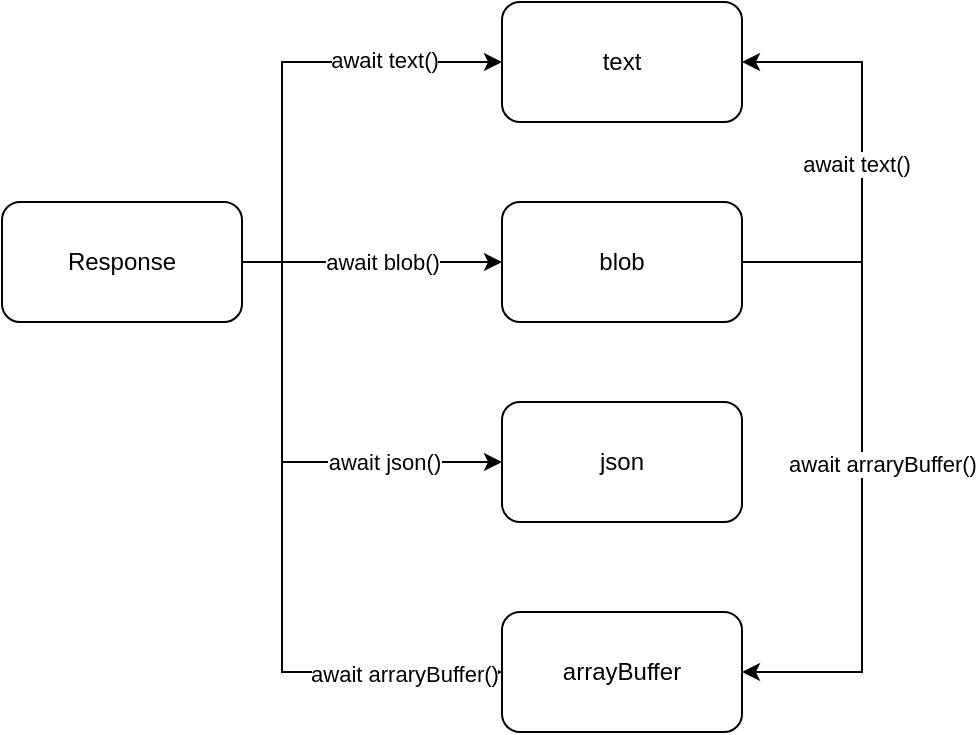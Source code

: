 <mxfile version="20.8.18" type="github">
  <diagram name="第 1 页" id="UocaNwPP1JkuSrm5_rhs">
    <mxGraphModel dx="1397" dy="754" grid="1" gridSize="10" guides="1" tooltips="1" connect="1" arrows="1" fold="1" page="1" pageScale="1" pageWidth="827" pageHeight="1169" math="0" shadow="0">
      <root>
        <mxCell id="0" />
        <mxCell id="1" parent="0" />
        <mxCell id="wgG3lJLTnli1xEutu71Z-19" style="edgeStyle=orthogonalEdgeStyle;rounded=0;orthogonalLoop=1;jettySize=auto;html=1;entryX=0;entryY=0.5;entryDx=0;entryDy=0;" edge="1" parent="1" source="wgG3lJLTnli1xEutu71Z-1" target="wgG3lJLTnli1xEutu71Z-17">
          <mxGeometry relative="1" as="geometry" />
        </mxCell>
        <mxCell id="wgG3lJLTnli1xEutu71Z-20" value="await blob()" style="edgeLabel;html=1;align=center;verticalAlign=middle;resizable=0;points=[];" vertex="1" connectable="0" parent="wgG3lJLTnli1xEutu71Z-19">
          <mxGeometry x="-0.263" relative="1" as="geometry">
            <mxPoint x="22" as="offset" />
          </mxGeometry>
        </mxCell>
        <mxCell id="wgG3lJLTnli1xEutu71Z-21" style="edgeStyle=orthogonalEdgeStyle;rounded=0;orthogonalLoop=1;jettySize=auto;html=1;exitX=1;exitY=0.5;exitDx=0;exitDy=0;entryX=0;entryY=0.5;entryDx=0;entryDy=0;" edge="1" parent="1" source="wgG3lJLTnli1xEutu71Z-1" target="wgG3lJLTnli1xEutu71Z-16">
          <mxGeometry relative="1" as="geometry">
            <Array as="points">
              <mxPoint x="160" y="380" />
              <mxPoint x="160" y="280" />
            </Array>
          </mxGeometry>
        </mxCell>
        <mxCell id="wgG3lJLTnli1xEutu71Z-23" value="await text()" style="edgeLabel;html=1;align=center;verticalAlign=middle;resizable=0;points=[];" vertex="1" connectable="0" parent="wgG3lJLTnli1xEutu71Z-21">
          <mxGeometry x="0.404" y="1" relative="1" as="geometry">
            <mxPoint x="9" as="offset" />
          </mxGeometry>
        </mxCell>
        <mxCell id="wgG3lJLTnli1xEutu71Z-22" style="edgeStyle=orthogonalEdgeStyle;rounded=0;orthogonalLoop=1;jettySize=auto;html=1;entryX=0;entryY=0.5;entryDx=0;entryDy=0;" edge="1" parent="1" source="wgG3lJLTnli1xEutu71Z-1" target="wgG3lJLTnli1xEutu71Z-18">
          <mxGeometry relative="1" as="geometry">
            <Array as="points">
              <mxPoint x="160" y="380" />
              <mxPoint x="160" y="480" />
            </Array>
          </mxGeometry>
        </mxCell>
        <mxCell id="wgG3lJLTnli1xEutu71Z-24" value="await json()" style="edgeLabel;html=1;align=center;verticalAlign=middle;resizable=0;points=[];" vertex="1" connectable="0" parent="wgG3lJLTnli1xEutu71Z-22">
          <mxGeometry x="0.422" y="1" relative="1" as="geometry">
            <mxPoint x="7" y="1" as="offset" />
          </mxGeometry>
        </mxCell>
        <mxCell id="wgG3lJLTnli1xEutu71Z-27" style="edgeStyle=orthogonalEdgeStyle;rounded=0;orthogonalLoop=1;jettySize=auto;html=1;entryX=0;entryY=0.5;entryDx=0;entryDy=0;" edge="1" parent="1" source="wgG3lJLTnli1xEutu71Z-1" target="wgG3lJLTnli1xEutu71Z-26">
          <mxGeometry relative="1" as="geometry">
            <Array as="points">
              <mxPoint x="160" y="380" />
              <mxPoint x="160" y="585" />
            </Array>
          </mxGeometry>
        </mxCell>
        <mxCell id="wgG3lJLTnli1xEutu71Z-28" value="await arraryBuffer()" style="edgeLabel;html=1;align=center;verticalAlign=middle;resizable=0;points=[];" vertex="1" connectable="0" parent="wgG3lJLTnli1xEutu71Z-27">
          <mxGeometry x="0.573" y="4" relative="1" as="geometry">
            <mxPoint x="22" y="5" as="offset" />
          </mxGeometry>
        </mxCell>
        <mxCell id="wgG3lJLTnli1xEutu71Z-1" value="Response" style="rounded=1;whiteSpace=wrap;html=1;" vertex="1" parent="1">
          <mxGeometry x="20" y="350" width="120" height="60" as="geometry" />
        </mxCell>
        <mxCell id="wgG3lJLTnli1xEutu71Z-16" value="text" style="rounded=1;whiteSpace=wrap;html=1;" vertex="1" parent="1">
          <mxGeometry x="270" y="250" width="120" height="60" as="geometry" />
        </mxCell>
        <mxCell id="wgG3lJLTnli1xEutu71Z-29" style="edgeStyle=orthogonalEdgeStyle;rounded=0;orthogonalLoop=1;jettySize=auto;html=1;entryX=1;entryY=0.5;entryDx=0;entryDy=0;exitX=1;exitY=0.5;exitDx=0;exitDy=0;" edge="1" parent="1" source="wgG3lJLTnli1xEutu71Z-17" target="wgG3lJLTnli1xEutu71Z-16">
          <mxGeometry relative="1" as="geometry">
            <Array as="points">
              <mxPoint x="450" y="380" />
              <mxPoint x="450" y="280" />
            </Array>
          </mxGeometry>
        </mxCell>
        <mxCell id="wgG3lJLTnli1xEutu71Z-30" value="await text()" style="edgeLabel;html=1;align=center;verticalAlign=middle;resizable=0;points=[];" vertex="1" connectable="0" parent="wgG3lJLTnli1xEutu71Z-29">
          <mxGeometry x="0.141" y="3" relative="1" as="geometry">
            <mxPoint y="16" as="offset" />
          </mxGeometry>
        </mxCell>
        <mxCell id="wgG3lJLTnli1xEutu71Z-31" style="edgeStyle=orthogonalEdgeStyle;rounded=0;orthogonalLoop=1;jettySize=auto;html=1;entryX=1;entryY=0.5;entryDx=0;entryDy=0;exitX=1;exitY=0.5;exitDx=0;exitDy=0;" edge="1" parent="1" source="wgG3lJLTnli1xEutu71Z-17" target="wgG3lJLTnli1xEutu71Z-26">
          <mxGeometry relative="1" as="geometry">
            <Array as="points">
              <mxPoint x="450" y="380" />
              <mxPoint x="450" y="585" />
            </Array>
          </mxGeometry>
        </mxCell>
        <mxCell id="wgG3lJLTnli1xEutu71Z-32" value="await arraryBuffer()" style="edgeLabel;html=1;align=center;verticalAlign=middle;resizable=0;points=[];" vertex="1" connectable="0" parent="wgG3lJLTnli1xEutu71Z-31">
          <mxGeometry x="-0.08" y="1" relative="1" as="geometry">
            <mxPoint x="9" y="11" as="offset" />
          </mxGeometry>
        </mxCell>
        <mxCell id="wgG3lJLTnli1xEutu71Z-17" value="blob" style="rounded=1;whiteSpace=wrap;html=1;" vertex="1" parent="1">
          <mxGeometry x="270" y="350" width="120" height="60" as="geometry" />
        </mxCell>
        <mxCell id="wgG3lJLTnli1xEutu71Z-18" value="json" style="rounded=1;whiteSpace=wrap;html=1;" vertex="1" parent="1">
          <mxGeometry x="270" y="450" width="120" height="60" as="geometry" />
        </mxCell>
        <mxCell id="wgG3lJLTnli1xEutu71Z-26" value="arrayBuffer" style="rounded=1;whiteSpace=wrap;html=1;" vertex="1" parent="1">
          <mxGeometry x="270" y="555" width="120" height="60" as="geometry" />
        </mxCell>
      </root>
    </mxGraphModel>
  </diagram>
</mxfile>
